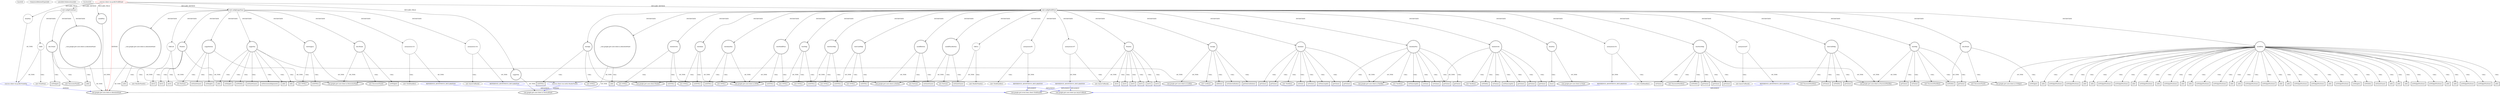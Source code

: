 digraph {
baseInfo[graphId=278,category="extension_graph",isAnonymous=false,possibleRelation=true]
frameworkRelatedTypesInfo[0="com.google.gwt.user.client.ui.AbsolutePanel"]
possibleCollaborationsInfo[0="278~CLIENT_METHOD_DECLARATION-INSTANTIATION-~com.google.gwt.user.client.ui.AbsolutePanel ~com.google.gwt.event.dom.client.ClickHandler ~false~true",1="278~CLIENT_METHOD_DECLARATION-INSTANTIATION-FIELD_DECLARATION-~com.google.gwt.user.client.ui.AbsolutePanel ~com.google.gwt.user.client.ui.AbsolutePanel ~false~false",2="278~CLIENT_METHOD_DECLARATION-INSTANTIATION-CLIENT_METHOD_DECLARATION-INSTANTIATION-~com.google.gwt.user.client.ui.AbsolutePanel ~com.google.gwt.user.client.ui.VerticalPanel ~false~false",3="278~CLIENT_METHOD_DECLARATION-INSTANTIATION-~com.google.gwt.user.client.ui.AbsolutePanel ~com.google.gwt.user.client.rpc.AsyncCallback ~false~true"]
locationInfo[projectName="MainMain-ChatCafeine",filePath="/MainMain-ChatCafeine/ChatCafeine-master/ChatCafeine/src/sources/client/vue/profil/ProfilPanel.java",contextSignature="ProfilPanel",graphId="278"]
0[label="sources.client.vue.profil.ProfilPanel",vertexType="ROOT_CLIENT_CLASS_DECLARATION",isFrameworkType=false,color=red]
1[label="com.google.gwt.user.client.ui.AbsolutePanel",vertexType="FRAMEWORK_CLASS_TYPE",isFrameworkType=true,peripheries=2]
2[label="fichePan",vertexType="FIELD_DECLARATION",isFrameworkType=false,shape=circle]
3[label="sources.client.vue.profil.FichePan",vertexType="REFERENCE_CLIENT_CLASS_DECLARATION",isFrameworkType=false,color=blue]
5[label="modifPan",vertexType="FIELD_DECLARATION",isFrameworkType=true,peripheries=2,shape=circle]
7[label="supprPan",vertexType="FIELD_DECLARATION",isFrameworkType=true,peripheries=2,shape=circle]
8[label="com.google.gwt.user.client.ui.VerticalPanel",vertexType="FRAMEWORK_CLASS_TYPE",isFrameworkType=true,peripheries=2]
17[label="void configFichePan()",vertexType="CLIENT_METHOD_DECLARATION",isFrameworkType=false,shape=box]
19[label="dec1Panel",vertexType="VARIABLE_EXPRESION",isFrameworkType=true,peripheries=2,shape=circle]
20[label="com.google.gwt.user.client.ui.DecoratorPanel",vertexType="FRAMEWORK_CLASS_TYPE",isFrameworkType=true,peripheries=2]
18[label="new DecoratorPanel()",vertexType="CONSTRUCTOR_CALL",isFrameworkType=true,peripheries=2]
22[label="setWidget()",vertexType="INSIDE_CALL",isFrameworkType=true,peripheries=2,shape=box]
24[label="VAR5",vertexType="VARIABLE_EXPRESION",isFrameworkType=false,shape=circle]
23[label="new FichePan()",vertexType="CONSTRUCTOR_CALL",isFrameworkType=false]
26[label="_:com.google.gwt.user.client.ui.AbsolutePanel",vertexType="VARIABLE_EXPRESION",isFrameworkType=true,peripheries=2,shape=circle]
27[label="add()",vertexType="INSIDE_CALL",isFrameworkType=true,peripheries=2,shape=box]
29[label="void configModifPan()",vertexType="CLIENT_METHOD_DECLARATION",isFrameworkType=false,shape=box]
30[label="modifPan",vertexType="VARIABLE_EXPRESION",isFrameworkType=true,peripheries=2,shape=circle]
32[label="com.google.gwt.user.client.ui.UIObject",vertexType="FRAMEWORK_CLASS_TYPE",isFrameworkType=true,peripheries=2]
31[label="setHeight()",vertexType="INSIDE_CALL",isFrameworkType=true,peripheries=2,shape=box]
34[label="setWidth()",vertexType="INSIDE_CALL",isFrameworkType=true,peripheries=2,shape=box]
36[label="setStyleName()",vertexType="INSIDE_CALL",isFrameworkType=true,peripheries=2,shape=box]
38[label="dec2Panel",vertexType="VARIABLE_EXPRESION",isFrameworkType=true,peripheries=2,shape=circle]
37[label="new DecoratorPanel()",vertexType="CONSTRUCTOR_CALL",isFrameworkType=true,peripheries=2]
41[label="setWidget()",vertexType="INSIDE_CALL",isFrameworkType=true,peripheries=2,shape=box]
42[label="_:com.google.gwt.user.client.ui.AbsolutePanel",vertexType="VARIABLE_EXPRESION",isFrameworkType=true,peripheries=2,shape=circle]
43[label="add()",vertexType="INSIDE_CALL",isFrameworkType=true,peripheries=2,shape=box]
46[label="add()",vertexType="INSIDE_CALL",isFrameworkType=true,peripheries=2,shape=box]
48[label="VAR14",vertexType="VARIABLE_EXPRESION",isFrameworkType=false,shape=circle]
49[label="sources.client.vue.outils.HeaderPanels",vertexType="REFERENCE_CLIENT_CLASS_DECLARATION",isFrameworkType=false,color=blue]
47[label="new HeaderPanels()",vertexType="CONSTRUCTOR_CALL",isFrameworkType=false]
52[label="textAge",vertexType="VARIABLE_EXPRESION",isFrameworkType=true,peripheries=2,shape=circle]
53[label="com.google.gwt.user.client.ui.HTML",vertexType="FRAMEWORK_CLASS_TYPE",isFrameworkType=true,peripheries=2]
51[label="new HTML()",vertexType="CONSTRUCTOR_CALL",isFrameworkType=true,peripheries=2]
55[label="setHTML()",vertexType="INSIDE_CALL",isFrameworkType=true,peripheries=2,shape=box]
57[label="boxAge",vertexType="VARIABLE_EXPRESION",isFrameworkType=true,peripheries=2,shape=circle]
58[label="com.google.gwt.user.client.ui.ListBox",vertexType="FRAMEWORK_CLASS_TYPE",isFrameworkType=true,peripheries=2]
56[label="new ListBox()",vertexType="CONSTRUCTOR_CALL",isFrameworkType=true,peripheries=2]
60[label="addItem()",vertexType="INSIDE_CALL",isFrameworkType=true,peripheries=2,shape=box]
62[label="setSelectedIndex()",vertexType="INSIDE_CALL",isFrameworkType=true,peripheries=2,shape=box]
64[label="add()",vertexType="INSIDE_CALL",isFrameworkType=true,peripheries=2,shape=box]
66[label="add()",vertexType="INSIDE_CALL",isFrameworkType=true,peripheries=2,shape=box]
68[label="setWidgetPosition()",vertexType="INSIDE_CALL",isFrameworkType=true,peripheries=2,shape=box]
70[label="setWidgetPosition()",vertexType="INSIDE_CALL",isFrameworkType=true,peripheries=2,shape=box]
72[label="textActivite",vertexType="VARIABLE_EXPRESION",isFrameworkType=true,peripheries=2,shape=circle]
71[label="new HTML()",vertexType="CONSTRUCTOR_CALL",isFrameworkType=true,peripheries=2]
75[label="setHTML()",vertexType="INSIDE_CALL",isFrameworkType=true,peripheries=2,shape=box]
77[label="boxActivite",vertexType="VARIABLE_EXPRESION",isFrameworkType=true,peripheries=2,shape=circle]
78[label="com.google.gwt.user.client.ui.TextBox",vertexType="FRAMEWORK_CLASS_TYPE",isFrameworkType=true,peripheries=2]
76[label="new TextBox()",vertexType="CONSTRUCTOR_CALL",isFrameworkType=true,peripheries=2]
80[label="setWidth()",vertexType="INSIDE_CALL",isFrameworkType=true,peripheries=2,shape=box]
82[label="setValue()",vertexType="INSIDE_CALL",isFrameworkType=true,peripheries=2,shape=box]
84[label="setMaxLength()",vertexType="INSIDE_CALL",isFrameworkType=true,peripheries=2,shape=box]
86[label="add()",vertexType="INSIDE_CALL",isFrameworkType=true,peripheries=2,shape=box]
88[label="add()",vertexType="INSIDE_CALL",isFrameworkType=true,peripheries=2,shape=box]
90[label="setWidgetPosition()",vertexType="INSIDE_CALL",isFrameworkType=true,peripheries=2,shape=box]
92[label="setWidgetPosition()",vertexType="INSIDE_CALL",isFrameworkType=true,peripheries=2,shape=box]
94[label="textAime",vertexType="VARIABLE_EXPRESION",isFrameworkType=true,peripheries=2,shape=circle]
93[label="new HTML()",vertexType="CONSTRUCTOR_CALL",isFrameworkType=true,peripheries=2]
97[label="setHTML()",vertexType="INSIDE_CALL",isFrameworkType=true,peripheries=2,shape=box]
99[label="boxAime",vertexType="VARIABLE_EXPRESION",isFrameworkType=true,peripheries=2,shape=circle]
98[label="new TextBox()",vertexType="CONSTRUCTOR_CALL",isFrameworkType=true,peripheries=2]
102[label="setSize()",vertexType="INSIDE_CALL",isFrameworkType=true,peripheries=2,shape=box]
104[label="setValue()",vertexType="INSIDE_CALL",isFrameworkType=true,peripheries=2,shape=box]
106[label="setMaxLength()",vertexType="INSIDE_CALL",isFrameworkType=true,peripheries=2,shape=box]
108[label="add()",vertexType="INSIDE_CALL",isFrameworkType=true,peripheries=2,shape=box]
110[label="add()",vertexType="INSIDE_CALL",isFrameworkType=true,peripheries=2,shape=box]
112[label="setWidgetPosition()",vertexType="INSIDE_CALL",isFrameworkType=true,peripheries=2,shape=box]
114[label="setWidgetPosition()",vertexType="INSIDE_CALL",isFrameworkType=true,peripheries=2,shape=box]
116[label="textAimePas",vertexType="VARIABLE_EXPRESION",isFrameworkType=true,peripheries=2,shape=circle]
115[label="new HTML()",vertexType="CONSTRUCTOR_CALL",isFrameworkType=true,peripheries=2]
119[label="setHTML()",vertexType="INSIDE_CALL",isFrameworkType=true,peripheries=2,shape=box]
121[label="boxAimePas",vertexType="VARIABLE_EXPRESION",isFrameworkType=true,peripheries=2,shape=circle]
120[label="new TextBox()",vertexType="CONSTRUCTOR_CALL",isFrameworkType=true,peripheries=2]
124[label="setSize()",vertexType="INSIDE_CALL",isFrameworkType=true,peripheries=2,shape=box]
126[label="setValue()",vertexType="INSIDE_CALL",isFrameworkType=true,peripheries=2,shape=box]
128[label="setMaxLength()",vertexType="INSIDE_CALL",isFrameworkType=true,peripheries=2,shape=box]
130[label="add()",vertexType="INSIDE_CALL",isFrameworkType=true,peripheries=2,shape=box]
132[label="add()",vertexType="INSIDE_CALL",isFrameworkType=true,peripheries=2,shape=box]
134[label="setWidgetPosition()",vertexType="INSIDE_CALL",isFrameworkType=true,peripheries=2,shape=box]
136[label="setWidgetPosition()",vertexType="INSIDE_CALL",isFrameworkType=true,peripheries=2,shape=box]
138[label="modifButton",vertexType="VARIABLE_EXPRESION",isFrameworkType=true,peripheries=2,shape=circle]
139[label="com.google.gwt.user.client.ui.Button",vertexType="FRAMEWORK_CLASS_TYPE",isFrameworkType=true,peripheries=2]
137[label="new Button()",vertexType="CONSTRUCTOR_CALL",isFrameworkType=true,peripheries=2]
141[label="anonymous55",vertexType="VARIABLE_EXPRESION",isFrameworkType=false,shape=circle]
142[label="REFERENCE_ANONYMOUS_DECLARATION",vertexType="REFERENCE_ANONYMOUS_DECLARATION",isFrameworkType=false,color=blue]
143[label="com.google.gwt.event.dom.client.ClickHandler",vertexType="FRAMEWORK_INTERFACE_TYPE",isFrameworkType=true,peripheries=2]
140[label="new ClickHandler()",vertexType="CONSTRUCTOR_CALL",isFrameworkType=false]
145[label="getSelectedIndex()",vertexType="INSIDE_CALL",isFrameworkType=true,peripheries=2,shape=box]
147[label="getValue()",vertexType="INSIDE_CALL",isFrameworkType=true,peripheries=2,shape=box]
149[label="getValue()",vertexType="INSIDE_CALL",isFrameworkType=true,peripheries=2,shape=box]
151[label="getValue()",vertexType="INSIDE_CALL",isFrameworkType=true,peripheries=2,shape=box]
153[label="getValue()",vertexType="INSIDE_CALL",isFrameworkType=true,peripheries=2,shape=box]
155[label="getValue()",vertexType="INSIDE_CALL",isFrameworkType=true,peripheries=2,shape=box]
157[label="getValue()",vertexType="INSIDE_CALL",isFrameworkType=true,peripheries=2,shape=box]
158[label="fichePan",vertexType="VARIABLE_EXPRESION",isFrameworkType=true,peripheries=2,shape=circle]
160[label="com.google.gwt.user.client.ui.Panel",vertexType="FRAMEWORK_CLASS_TYPE",isFrameworkType=true,peripheries=2]
159[label="clear()",vertexType="INSIDE_CALL",isFrameworkType=true,peripheries=2,shape=box]
162[label="getValue()",vertexType="INSIDE_CALL",isFrameworkType=true,peripheries=2,shape=box]
164[label="getValue()",vertexType="INSIDE_CALL",isFrameworkType=true,peripheries=2,shape=box]
166[label="getValue()",vertexType="INSIDE_CALL",isFrameworkType=true,peripheries=2,shape=box]
168[label="anonymous67",vertexType="VARIABLE_EXPRESION",isFrameworkType=false,shape=circle]
169[label="REFERENCE_ANONYMOUS_DECLARATION",vertexType="REFERENCE_ANONYMOUS_DECLARATION",isFrameworkType=false,color=blue]
170[label="com.google.gwt.user.client.rpc.AsyncCallback",vertexType="FRAMEWORK_INTERFACE_TYPE",isFrameworkType=true,peripheries=2]
167[label="new AsyncCallback()",vertexType="CONSTRUCTOR_CALL",isFrameworkType=false]
171[label="Window",vertexType="VARIABLE_EXPRESION",isFrameworkType=true,peripheries=2,shape=circle]
173[label="com.google.gwt.user.client.Window",vertexType="FRAMEWORK_CLASS_TYPE",isFrameworkType=true,peripheries=2]
172[label="alert()",vertexType="INSIDE_CALL",isFrameworkType=true,peripheries=2,shape=box]
175[label="setStyleName()",vertexType="INSIDE_CALL",isFrameworkType=true,peripheries=2,shape=box]
177[label="add()",vertexType="INSIDE_CALL",isFrameworkType=true,peripheries=2,shape=box]
179[label="setWidgetPosition()",vertexType="INSIDE_CALL",isFrameworkType=true,peripheries=2,shape=box]
181[label="textModifPass",vertexType="VARIABLE_EXPRESION",isFrameworkType=true,peripheries=2,shape=circle]
180[label="new HTML()",vertexType="CONSTRUCTOR_CALL",isFrameworkType=true,peripheries=2]
184[label="setHTML()",vertexType="INSIDE_CALL",isFrameworkType=true,peripheries=2,shape=box]
186[label="add()",vertexType="INSIDE_CALL",isFrameworkType=true,peripheries=2,shape=box]
188[label="setWidgetPosition()",vertexType="INSIDE_CALL",isFrameworkType=true,peripheries=2,shape=box]
190[label="textMdp",vertexType="VARIABLE_EXPRESION",isFrameworkType=true,peripheries=2,shape=circle]
189[label="new HTML()",vertexType="CONSTRUCTOR_CALL",isFrameworkType=true,peripheries=2]
193[label="setHTML()",vertexType="INSIDE_CALL",isFrameworkType=true,peripheries=2,shape=box]
195[label="boxMdp",vertexType="VARIABLE_EXPRESION",isFrameworkType=true,peripheries=2,shape=circle]
196[label="com.google.gwt.user.client.ui.PasswordTextBox",vertexType="FRAMEWORK_CLASS_TYPE",isFrameworkType=true,peripheries=2]
194[label="new PasswordTextBox()",vertexType="CONSTRUCTOR_CALL",isFrameworkType=true,peripheries=2]
198[label="setWidth()",vertexType="INSIDE_CALL",isFrameworkType=true,peripheries=2,shape=box]
200[label="add()",vertexType="INSIDE_CALL",isFrameworkType=true,peripheries=2,shape=box]
202[label="add()",vertexType="INSIDE_CALL",isFrameworkType=true,peripheries=2,shape=box]
204[label="setWidgetPosition()",vertexType="INSIDE_CALL",isFrameworkType=true,peripheries=2,shape=box]
206[label="setWidgetPosition()",vertexType="INSIDE_CALL",isFrameworkType=true,peripheries=2,shape=box]
208[label="textNewMdp",vertexType="VARIABLE_EXPRESION",isFrameworkType=true,peripheries=2,shape=circle]
207[label="new HTML()",vertexType="CONSTRUCTOR_CALL",isFrameworkType=true,peripheries=2]
211[label="setHTML()",vertexType="INSIDE_CALL",isFrameworkType=true,peripheries=2,shape=box]
213[label="boxNewMdp",vertexType="VARIABLE_EXPRESION",isFrameworkType=true,peripheries=2,shape=circle]
212[label="new PasswordTextBox()",vertexType="CONSTRUCTOR_CALL",isFrameworkType=true,peripheries=2]
216[label="setWidth()",vertexType="INSIDE_CALL",isFrameworkType=true,peripheries=2,shape=box]
218[label="add()",vertexType="INSIDE_CALL",isFrameworkType=true,peripheries=2,shape=box]
220[label="add()",vertexType="INSIDE_CALL",isFrameworkType=true,peripheries=2,shape=box]
222[label="setWidgetPosition()",vertexType="INSIDE_CALL",isFrameworkType=true,peripheries=2,shape=box]
224[label="setWidgetPosition()",vertexType="INSIDE_CALL",isFrameworkType=true,peripheries=2,shape=box]
226[label="textConfMdp",vertexType="VARIABLE_EXPRESION",isFrameworkType=true,peripheries=2,shape=circle]
225[label="new HTML()",vertexType="CONSTRUCTOR_CALL",isFrameworkType=true,peripheries=2]
229[label="setHTML()",vertexType="INSIDE_CALL",isFrameworkType=true,peripheries=2,shape=box]
231[label="boxConfMdp",vertexType="VARIABLE_EXPRESION",isFrameworkType=true,peripheries=2,shape=circle]
230[label="new PasswordTextBox()",vertexType="CONSTRUCTOR_CALL",isFrameworkType=true,peripheries=2]
234[label="setWidth()",vertexType="INSIDE_CALL",isFrameworkType=true,peripheries=2,shape=box]
236[label="add()",vertexType="INSIDE_CALL",isFrameworkType=true,peripheries=2,shape=box]
238[label="add()",vertexType="INSIDE_CALL",isFrameworkType=true,peripheries=2,shape=box]
240[label="setWidgetPosition()",vertexType="INSIDE_CALL",isFrameworkType=true,peripheries=2,shape=box]
242[label="setWidgetPosition()",vertexType="INSIDE_CALL",isFrameworkType=true,peripheries=2,shape=box]
244[label="modifPassButton",vertexType="VARIABLE_EXPRESION",isFrameworkType=true,peripheries=2,shape=circle]
243[label="new Button()",vertexType="CONSTRUCTOR_CALL",isFrameworkType=true,peripheries=2]
247[label="anonymous101",vertexType="VARIABLE_EXPRESION",isFrameworkType=false,shape=circle]
248[label="REFERENCE_ANONYMOUS_DECLARATION",vertexType="REFERENCE_ANONYMOUS_DECLARATION",isFrameworkType=false,color=blue]
246[label="new ClickHandler()",vertexType="CONSTRUCTOR_CALL",isFrameworkType=false]
251[label="getValue()",vertexType="INSIDE_CALL",isFrameworkType=true,peripheries=2,shape=box]
253[label="getValue()",vertexType="INSIDE_CALL",isFrameworkType=true,peripheries=2,shape=box]
255[label="getValue()",vertexType="INSIDE_CALL",isFrameworkType=true,peripheries=2,shape=box]
257[label="getValue()",vertexType="INSIDE_CALL",isFrameworkType=true,peripheries=2,shape=box]
259[label="getValue()",vertexType="INSIDE_CALL",isFrameworkType=true,peripheries=2,shape=box]
261[label="anonymous107",vertexType="VARIABLE_EXPRESION",isFrameworkType=false,shape=circle]
262[label="REFERENCE_ANONYMOUS_DECLARATION",vertexType="REFERENCE_ANONYMOUS_DECLARATION",isFrameworkType=false,color=blue]
260[label="new AsyncCallback()",vertexType="CONSTRUCTOR_CALL",isFrameworkType=false]
265[label="alert()",vertexType="INSIDE_CALL",isFrameworkType=true,peripheries=2,shape=box]
267[label="alert()",vertexType="INSIDE_CALL",isFrameworkType=true,peripheries=2,shape=box]
269[label="getValue()",vertexType="INSIDE_CALL",isFrameworkType=true,peripheries=2,shape=box]
271[label="setValue()",vertexType="INSIDE_CALL",isFrameworkType=true,peripheries=2,shape=box]
273[label="setValue()",vertexType="INSIDE_CALL",isFrameworkType=true,peripheries=2,shape=box]
275[label="setValue()",vertexType="INSIDE_CALL",isFrameworkType=true,peripheries=2,shape=box]
277[label="alert()",vertexType="INSIDE_CALL",isFrameworkType=true,peripheries=2,shape=box]
279[label="alert()",vertexType="INSIDE_CALL",isFrameworkType=true,peripheries=2,shape=box]
281[label="alert()",vertexType="INSIDE_CALL",isFrameworkType=true,peripheries=2,shape=box]
283[label="setStyleName()",vertexType="INSIDE_CALL",isFrameworkType=true,peripheries=2,shape=box]
285[label="add()",vertexType="INSIDE_CALL",isFrameworkType=true,peripheries=2,shape=box]
287[label="setWidgetPosition()",vertexType="INSIDE_CALL",isFrameworkType=true,peripheries=2,shape=box]
288[label="void configSupprPan()",vertexType="CLIENT_METHOD_DECLARATION",isFrameworkType=false,shape=box]
289[label="supprPan",vertexType="VARIABLE_EXPRESION",isFrameworkType=true,peripheries=2,shape=circle]
290[label="setHeight()",vertexType="INSIDE_CALL",isFrameworkType=true,peripheries=2,shape=box]
293[label="setWidth()",vertexType="INSIDE_CALL",isFrameworkType=true,peripheries=2,shape=box]
295[label="setStyleName()",vertexType="INSIDE_CALL",isFrameworkType=true,peripheries=2,shape=box]
297[label="setHorizontalAlignment()",vertexType="INSIDE_CALL",isFrameworkType=true,peripheries=2,shape=box]
299[label="dec3Panel",vertexType="VARIABLE_EXPRESION",isFrameworkType=true,peripheries=2,shape=circle]
298[label="new DecoratorPanel()",vertexType="CONSTRUCTOR_CALL",isFrameworkType=true,peripheries=2]
302[label="setWidget()",vertexType="INSIDE_CALL",isFrameworkType=true,peripheries=2,shape=box]
303[label="_:com.google.gwt.user.client.ui.AbsolutePanel",vertexType="VARIABLE_EXPRESION",isFrameworkType=true,peripheries=2,shape=circle]
304[label="add()",vertexType="INSIDE_CALL",isFrameworkType=true,peripheries=2,shape=box]
307[label="add()",vertexType="INSIDE_CALL",isFrameworkType=true,peripheries=2,shape=box]
309[label="VAR128",vertexType="VARIABLE_EXPRESION",isFrameworkType=false,shape=circle]
308[label="new HeaderPanels()",vertexType="CONSTRUCTOR_CALL",isFrameworkType=false]
312[label="textSuppr2",vertexType="VARIABLE_EXPRESION",isFrameworkType=true,peripheries=2,shape=circle]
311[label="new HTML()",vertexType="CONSTRUCTOR_CALL",isFrameworkType=true,peripheries=2]
315[label="setHTML()",vertexType="INSIDE_CALL",isFrameworkType=true,peripheries=2,shape=box]
317[label="add()",vertexType="INSIDE_CALL",isFrameworkType=true,peripheries=2,shape=box]
319[label="supprButton",vertexType="VARIABLE_EXPRESION",isFrameworkType=true,peripheries=2,shape=circle]
318[label="new Button()",vertexType="CONSTRUCTOR_CALL",isFrameworkType=true,peripheries=2]
322[label="anonymous133",vertexType="VARIABLE_EXPRESION",isFrameworkType=false,shape=circle]
323[label="REFERENCE_ANONYMOUS_DECLARATION",vertexType="REFERENCE_ANONYMOUS_DECLARATION",isFrameworkType=false,color=blue]
321[label="new ClickHandler()",vertexType="CONSTRUCTOR_CALL",isFrameworkType=false]
326[label="anonymous134",vertexType="VARIABLE_EXPRESION",isFrameworkType=false,shape=circle]
327[label="REFERENCE_ANONYMOUS_DECLARATION",vertexType="REFERENCE_ANONYMOUS_DECLARATION",isFrameworkType=false,color=blue]
325[label="new AsyncCallback()",vertexType="CONSTRUCTOR_CALL",isFrameworkType=false]
329[label="Window",vertexType="VARIABLE_EXPRESION",isFrameworkType=true,peripheries=2,shape=circle]
330[label="alert()",vertexType="INSIDE_CALL",isFrameworkType=true,peripheries=2,shape=box]
333[label="alert()",vertexType="INSIDE_CALL",isFrameworkType=true,peripheries=2,shape=box]
335[label="alert()",vertexType="INSIDE_CALL",isFrameworkType=true,peripheries=2,shape=box]
337[label="setStyleName()",vertexType="INSIDE_CALL",isFrameworkType=true,peripheries=2,shape=box]
339[label="setHeight()",vertexType="INSIDE_CALL",isFrameworkType=true,peripheries=2,shape=box]
341[label="add()",vertexType="INSIDE_CALL",isFrameworkType=true,peripheries=2,shape=box]
0->1[label="EXTEND",color=red]
0->2[label="DECLARE_FIELD"]
3->1[label="EXTEND",color=blue]
2->3[label="OF_TYPE"]
0->5[label="DECLARE_FIELD"]
5->1[label="OF_TYPE"]
0->7[label="DECLARE_FIELD"]
7->8[label="OF_TYPE"]
0->17[label="DECLARE_METHOD"]
17->19[label="INSTANTIATE"]
19->20[label="OF_TYPE"]
19->18[label="CALL"]
19->22[label="CALL"]
17->24[label="INSTANTIATE"]
24->3[label="OF_TYPE"]
24->23[label="CALL"]
17->26[label="INSTANTIATE"]
26->1[label="OF_TYPE"]
26->27[label="CALL"]
0->29[label="DECLARE_METHOD"]
29->30[label="INSTANTIATE"]
30->32[label="OF_TYPE"]
30->31[label="CALL"]
30->34[label="CALL"]
30->36[label="CALL"]
29->38[label="INSTANTIATE"]
38->20[label="OF_TYPE"]
38->37[label="CALL"]
38->41[label="CALL"]
29->42[label="INSTANTIATE"]
42->1[label="OF_TYPE"]
42->43[label="CALL"]
30->46[label="CALL"]
29->48[label="INSTANTIATE"]
49->8[label="EXTEND",color=blue]
48->49[label="OF_TYPE"]
48->47[label="CALL"]
29->52[label="INSTANTIATE"]
52->53[label="OF_TYPE"]
52->51[label="CALL"]
52->55[label="CALL"]
29->57[label="INSTANTIATE"]
57->58[label="OF_TYPE"]
57->56[label="CALL"]
57->60[label="CALL"]
57->62[label="CALL"]
30->64[label="CALL"]
30->66[label="CALL"]
30->68[label="CALL"]
30->70[label="CALL"]
29->72[label="INSTANTIATE"]
72->53[label="OF_TYPE"]
72->71[label="CALL"]
72->75[label="CALL"]
29->77[label="INSTANTIATE"]
77->78[label="OF_TYPE"]
77->76[label="CALL"]
77->80[label="CALL"]
77->82[label="CALL"]
77->84[label="CALL"]
30->86[label="CALL"]
30->88[label="CALL"]
30->90[label="CALL"]
30->92[label="CALL"]
29->94[label="INSTANTIATE"]
94->53[label="OF_TYPE"]
94->93[label="CALL"]
94->97[label="CALL"]
29->99[label="INSTANTIATE"]
99->78[label="OF_TYPE"]
99->98[label="CALL"]
99->102[label="CALL"]
99->104[label="CALL"]
99->106[label="CALL"]
30->108[label="CALL"]
30->110[label="CALL"]
30->112[label="CALL"]
30->114[label="CALL"]
29->116[label="INSTANTIATE"]
116->53[label="OF_TYPE"]
116->115[label="CALL"]
116->119[label="CALL"]
29->121[label="INSTANTIATE"]
121->78[label="OF_TYPE"]
121->120[label="CALL"]
121->124[label="CALL"]
121->126[label="CALL"]
121->128[label="CALL"]
30->130[label="CALL"]
30->132[label="CALL"]
30->134[label="CALL"]
30->136[label="CALL"]
29->138[label="INSTANTIATE"]
138->139[label="OF_TYPE"]
138->137[label="CALL"]
29->141[label="INSTANTIATE"]
142->143[label="IMPLEMENT",color=blue]
141->142[label="OF_TYPE"]
141->140[label="CALL"]
57->145[label="CALL"]
77->147[label="CALL"]
77->149[label="CALL"]
99->151[label="CALL"]
99->153[label="CALL"]
121->155[label="CALL"]
121->157[label="CALL"]
29->158[label="INSTANTIATE"]
158->160[label="OF_TYPE"]
158->159[label="CALL"]
99->162[label="CALL"]
121->164[label="CALL"]
77->166[label="CALL"]
29->168[label="INSTANTIATE"]
169->170[label="IMPLEMENT",color=blue]
168->169[label="OF_TYPE"]
168->167[label="CALL"]
29->171[label="INSTANTIATE"]
171->173[label="OF_TYPE"]
171->172[label="CALL"]
138->175[label="CALL"]
30->177[label="CALL"]
30->179[label="CALL"]
29->181[label="INSTANTIATE"]
181->53[label="OF_TYPE"]
181->180[label="CALL"]
181->184[label="CALL"]
30->186[label="CALL"]
30->188[label="CALL"]
29->190[label="INSTANTIATE"]
190->53[label="OF_TYPE"]
190->189[label="CALL"]
190->193[label="CALL"]
29->195[label="INSTANTIATE"]
195->196[label="OF_TYPE"]
195->194[label="CALL"]
195->198[label="CALL"]
30->200[label="CALL"]
30->202[label="CALL"]
30->204[label="CALL"]
30->206[label="CALL"]
29->208[label="INSTANTIATE"]
208->53[label="OF_TYPE"]
208->207[label="CALL"]
208->211[label="CALL"]
29->213[label="INSTANTIATE"]
213->196[label="OF_TYPE"]
213->212[label="CALL"]
213->216[label="CALL"]
30->218[label="CALL"]
30->220[label="CALL"]
30->222[label="CALL"]
30->224[label="CALL"]
29->226[label="INSTANTIATE"]
226->53[label="OF_TYPE"]
226->225[label="CALL"]
226->229[label="CALL"]
29->231[label="INSTANTIATE"]
231->196[label="OF_TYPE"]
231->230[label="CALL"]
231->234[label="CALL"]
30->236[label="CALL"]
30->238[label="CALL"]
30->240[label="CALL"]
30->242[label="CALL"]
29->244[label="INSTANTIATE"]
244->139[label="OF_TYPE"]
244->243[label="CALL"]
29->247[label="INSTANTIATE"]
248->143[label="IMPLEMENT",color=blue]
247->248[label="OF_TYPE"]
247->246[label="CALL"]
195->251[label="CALL"]
213->253[label="CALL"]
231->255[label="CALL"]
213->257[label="CALL"]
213->259[label="CALL"]
29->261[label="INSTANTIATE"]
262->170[label="IMPLEMENT",color=blue]
261->262[label="OF_TYPE"]
261->260[label="CALL"]
171->265[label="CALL"]
171->267[label="CALL"]
195->269[label="CALL"]
213->271[label="CALL"]
195->273[label="CALL"]
231->275[label="CALL"]
171->277[label="CALL"]
171->279[label="CALL"]
171->281[label="CALL"]
244->283[label="CALL"]
30->285[label="CALL"]
30->287[label="CALL"]
0->288[label="DECLARE_METHOD"]
288->289[label="INSTANTIATE"]
289->32[label="OF_TYPE"]
289->290[label="CALL"]
289->293[label="CALL"]
289->295[label="CALL"]
289->297[label="CALL"]
288->299[label="INSTANTIATE"]
299->20[label="OF_TYPE"]
299->298[label="CALL"]
299->302[label="CALL"]
288->303[label="INSTANTIATE"]
303->1[label="OF_TYPE"]
303->304[label="CALL"]
289->307[label="CALL"]
288->309[label="INSTANTIATE"]
309->49[label="OF_TYPE"]
309->308[label="CALL"]
288->312[label="INSTANTIATE"]
312->53[label="OF_TYPE"]
312->311[label="CALL"]
312->315[label="CALL"]
289->317[label="CALL"]
288->319[label="INSTANTIATE"]
319->139[label="OF_TYPE"]
319->318[label="CALL"]
288->322[label="INSTANTIATE"]
323->143[label="IMPLEMENT",color=blue]
322->323[label="OF_TYPE"]
322->321[label="CALL"]
288->326[label="INSTANTIATE"]
327->170[label="IMPLEMENT",color=blue]
326->327[label="OF_TYPE"]
326->325[label="CALL"]
288->329[label="INSTANTIATE"]
329->173[label="OF_TYPE"]
329->330[label="CALL"]
329->333[label="CALL"]
329->335[label="CALL"]
319->337[label="CALL"]
319->339[label="CALL"]
289->341[label="CALL"]
}
